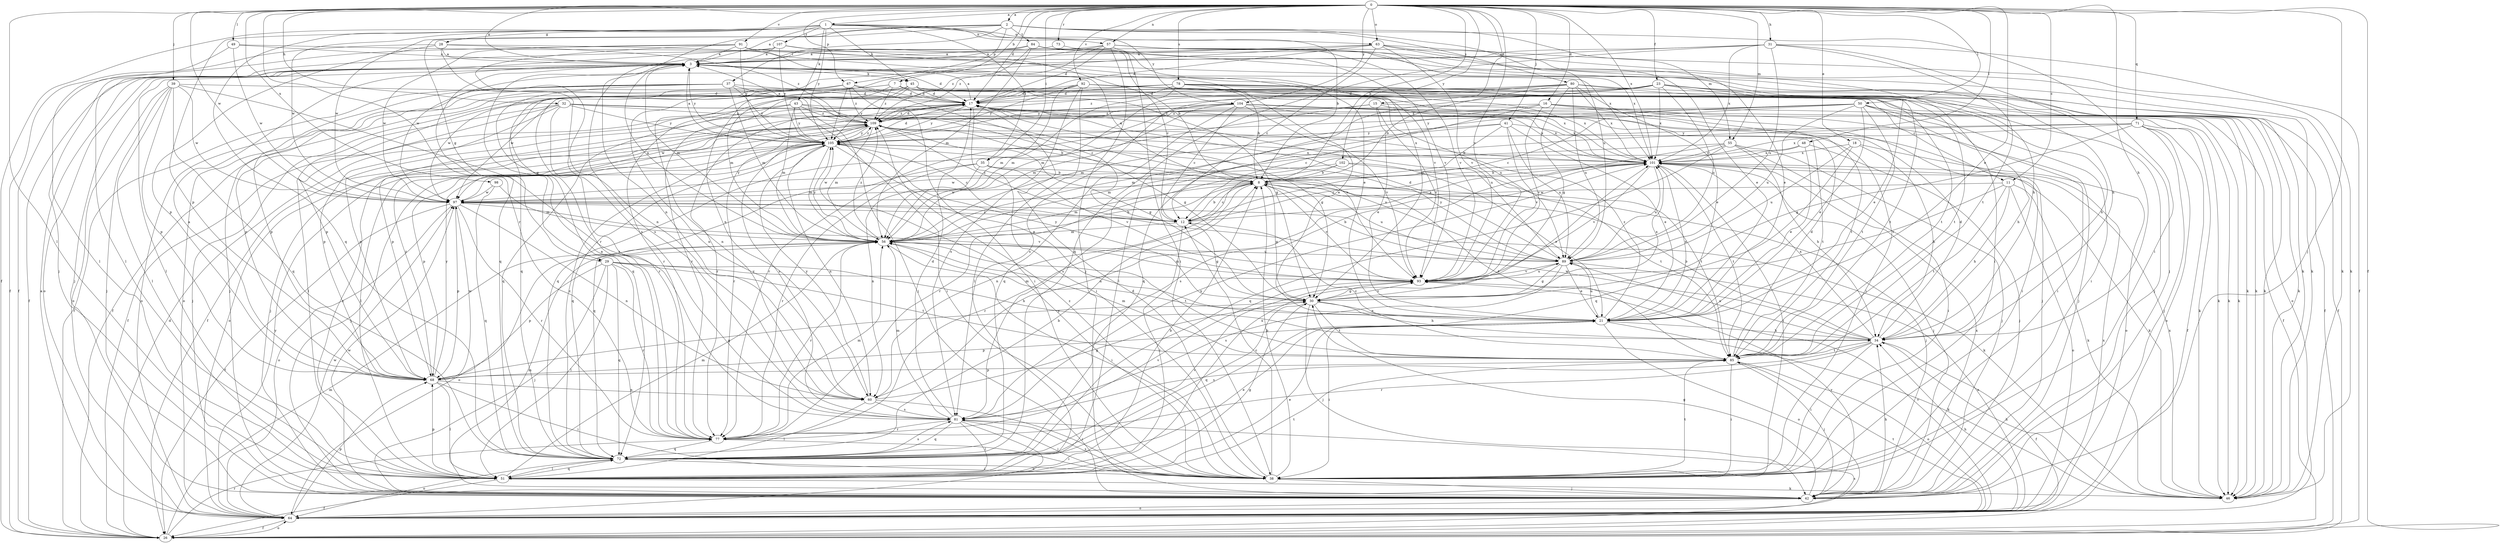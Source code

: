 strict digraph  {
0;
1;
2;
3;
7;
8;
11;
12;
15;
16;
17;
18;
21;
23;
26;
28;
29;
30;
31;
32;
34;
35;
37;
38;
39;
41;
42;
43;
45;
46;
48;
49;
50;
51;
55;
56;
57;
60;
63;
64;
67;
68;
71;
72;
73;
77;
78;
80;
81;
84;
85;
89;
91;
92;
93;
97;
98;
101;
102;
104;
105;
107;
109;
0 -> 1  [label=a];
0 -> 2  [label=a];
0 -> 3  [label=a];
0 -> 7  [label=b];
0 -> 8  [label=b];
0 -> 11  [label=c];
0 -> 15  [label=d];
0 -> 16  [label=d];
0 -> 17  [label=d];
0 -> 18  [label=e];
0 -> 21  [label=e];
0 -> 23  [label=f];
0 -> 26  [label=f];
0 -> 31  [label=h];
0 -> 32  [label=h];
0 -> 34  [label=h];
0 -> 35  [label=i];
0 -> 39  [label=j];
0 -> 41  [label=j];
0 -> 42  [label=j];
0 -> 48  [label=l];
0 -> 49  [label=l];
0 -> 50  [label=l];
0 -> 51  [label=l];
0 -> 55  [label=m];
0 -> 57  [label=n];
0 -> 63  [label=o];
0 -> 67  [label=p];
0 -> 71  [label=q];
0 -> 73  [label=r];
0 -> 77  [label=r];
0 -> 78  [label=s];
0 -> 91  [label=v];
0 -> 92  [label=v];
0 -> 93  [label=v];
0 -> 97  [label=w];
0 -> 98  [label=x];
0 -> 101  [label=x];
0 -> 102  [label=y];
0 -> 104  [label=y];
1 -> 3  [label=a];
1 -> 8  [label=b];
1 -> 26  [label=f];
1 -> 28  [label=g];
1 -> 35  [label=i];
1 -> 43  [label=k];
1 -> 45  [label=k];
1 -> 57  [label=n];
1 -> 63  [label=o];
1 -> 72  [label=q];
1 -> 97  [label=w];
1 -> 104  [label=y];
1 -> 105  [label=y];
1 -> 107  [label=z];
2 -> 29  [label=g];
2 -> 37  [label=i];
2 -> 38  [label=i];
2 -> 55  [label=m];
2 -> 60  [label=n];
2 -> 67  [label=p];
2 -> 68  [label=p];
2 -> 80  [label=s];
2 -> 84  [label=t];
2 -> 89  [label=u];
2 -> 97  [label=w];
3 -> 17  [label=d];
3 -> 21  [label=e];
3 -> 26  [label=f];
3 -> 42  [label=j];
3 -> 45  [label=k];
3 -> 51  [label=l];
3 -> 56  [label=m];
3 -> 64  [label=o];
3 -> 72  [label=q];
3 -> 105  [label=y];
7 -> 11  [label=c];
7 -> 17  [label=d];
7 -> 29  [label=g];
7 -> 30  [label=g];
7 -> 60  [label=n];
7 -> 68  [label=p];
7 -> 109  [label=z];
8 -> 3  [label=a];
8 -> 12  [label=c];
8 -> 30  [label=g];
8 -> 42  [label=j];
8 -> 56  [label=m];
8 -> 77  [label=r];
8 -> 85  [label=t];
8 -> 89  [label=u];
8 -> 93  [label=v];
8 -> 97  [label=w];
11 -> 34  [label=h];
11 -> 46  [label=k];
11 -> 64  [label=o];
11 -> 85  [label=t];
11 -> 93  [label=v];
11 -> 97  [label=w];
12 -> 8  [label=b];
12 -> 30  [label=g];
12 -> 51  [label=l];
12 -> 56  [label=m];
12 -> 101  [label=x];
12 -> 109  [label=z];
15 -> 21  [label=e];
15 -> 46  [label=k];
15 -> 68  [label=p];
15 -> 72  [label=q];
15 -> 93  [label=v];
15 -> 101  [label=x];
15 -> 109  [label=z];
16 -> 12  [label=c];
16 -> 38  [label=i];
16 -> 42  [label=j];
16 -> 56  [label=m];
16 -> 85  [label=t];
16 -> 93  [label=v];
16 -> 109  [label=z];
17 -> 3  [label=a];
17 -> 26  [label=f];
17 -> 30  [label=g];
17 -> 38  [label=i];
17 -> 68  [label=p];
17 -> 77  [label=r];
17 -> 89  [label=u];
17 -> 105  [label=y];
17 -> 109  [label=z];
18 -> 34  [label=h];
18 -> 64  [label=o];
18 -> 72  [label=q];
18 -> 89  [label=u];
18 -> 101  [label=x];
21 -> 34  [label=h];
21 -> 38  [label=i];
21 -> 46  [label=k];
21 -> 56  [label=m];
21 -> 64  [label=o];
21 -> 68  [label=p];
21 -> 89  [label=u];
21 -> 101  [label=x];
21 -> 109  [label=z];
23 -> 17  [label=d];
23 -> 21  [label=e];
23 -> 42  [label=j];
23 -> 46  [label=k];
23 -> 51  [label=l];
23 -> 77  [label=r];
23 -> 85  [label=t];
23 -> 89  [label=u];
23 -> 97  [label=w];
23 -> 101  [label=x];
23 -> 105  [label=y];
26 -> 17  [label=d];
26 -> 56  [label=m];
26 -> 64  [label=o];
26 -> 77  [label=r];
26 -> 81  [label=s];
28 -> 3  [label=a];
28 -> 26  [label=f];
28 -> 68  [label=p];
28 -> 81  [label=s];
28 -> 93  [label=v];
28 -> 109  [label=z];
29 -> 34  [label=h];
29 -> 42  [label=j];
29 -> 51  [label=l];
29 -> 68  [label=p];
29 -> 72  [label=q];
29 -> 77  [label=r];
29 -> 85  [label=t];
29 -> 93  [label=v];
30 -> 21  [label=e];
30 -> 34  [label=h];
30 -> 42  [label=j];
30 -> 72  [label=q];
30 -> 85  [label=t];
30 -> 93  [label=v];
30 -> 101  [label=x];
30 -> 105  [label=y];
31 -> 3  [label=a];
31 -> 26  [label=f];
31 -> 42  [label=j];
31 -> 72  [label=q];
31 -> 85  [label=t];
31 -> 89  [label=u];
31 -> 97  [label=w];
31 -> 101  [label=x];
32 -> 30  [label=g];
32 -> 42  [label=j];
32 -> 46  [label=k];
32 -> 51  [label=l];
32 -> 68  [label=p];
32 -> 77  [label=r];
32 -> 105  [label=y];
32 -> 109  [label=z];
34 -> 8  [label=b];
34 -> 17  [label=d];
34 -> 26  [label=f];
34 -> 38  [label=i];
34 -> 77  [label=r];
34 -> 81  [label=s];
34 -> 85  [label=t];
34 -> 89  [label=u];
34 -> 97  [label=w];
34 -> 101  [label=x];
35 -> 8  [label=b];
35 -> 60  [label=n];
35 -> 72  [label=q];
35 -> 77  [label=r];
35 -> 85  [label=t];
35 -> 93  [label=v];
37 -> 17  [label=d];
37 -> 26  [label=f];
37 -> 42  [label=j];
37 -> 56  [label=m];
37 -> 64  [label=o];
37 -> 68  [label=p];
37 -> 72  [label=q];
37 -> 105  [label=y];
38 -> 8  [label=b];
38 -> 12  [label=c];
38 -> 17  [label=d];
38 -> 42  [label=j];
38 -> 81  [label=s];
38 -> 85  [label=t];
38 -> 105  [label=y];
38 -> 109  [label=z];
39 -> 17  [label=d];
39 -> 42  [label=j];
39 -> 51  [label=l];
39 -> 64  [label=o];
39 -> 68  [label=p];
39 -> 72  [label=q];
39 -> 81  [label=s];
39 -> 97  [label=w];
41 -> 8  [label=b];
41 -> 21  [label=e];
41 -> 56  [label=m];
41 -> 85  [label=t];
41 -> 89  [label=u];
41 -> 93  [label=v];
41 -> 105  [label=y];
42 -> 30  [label=g];
42 -> 34  [label=h];
42 -> 56  [label=m];
42 -> 64  [label=o];
42 -> 93  [label=v];
42 -> 97  [label=w];
42 -> 101  [label=x];
43 -> 26  [label=f];
43 -> 38  [label=i];
43 -> 56  [label=m];
43 -> 72  [label=q];
43 -> 93  [label=v];
43 -> 101  [label=x];
43 -> 105  [label=y];
43 -> 109  [label=z];
45 -> 17  [label=d];
45 -> 26  [label=f];
45 -> 46  [label=k];
45 -> 56  [label=m];
45 -> 72  [label=q];
45 -> 89  [label=u];
45 -> 101  [label=x];
45 -> 105  [label=y];
46 -> 34  [label=h];
46 -> 101  [label=x];
48 -> 21  [label=e];
48 -> 42  [label=j];
48 -> 77  [label=r];
48 -> 101  [label=x];
49 -> 3  [label=a];
49 -> 34  [label=h];
49 -> 51  [label=l];
49 -> 97  [label=w];
50 -> 12  [label=c];
50 -> 21  [label=e];
50 -> 26  [label=f];
50 -> 34  [label=h];
50 -> 38  [label=i];
50 -> 72  [label=q];
50 -> 85  [label=t];
50 -> 89  [label=u];
50 -> 105  [label=y];
50 -> 109  [label=z];
51 -> 8  [label=b];
51 -> 21  [label=e];
51 -> 26  [label=f];
51 -> 30  [label=g];
51 -> 46  [label=k];
51 -> 56  [label=m];
51 -> 68  [label=p];
51 -> 72  [label=q];
51 -> 85  [label=t];
51 -> 101  [label=x];
51 -> 109  [label=z];
55 -> 34  [label=h];
55 -> 38  [label=i];
55 -> 42  [label=j];
55 -> 56  [label=m];
55 -> 72  [label=q];
55 -> 81  [label=s];
55 -> 101  [label=x];
56 -> 3  [label=a];
56 -> 8  [label=b];
56 -> 38  [label=i];
56 -> 64  [label=o];
56 -> 77  [label=r];
56 -> 85  [label=t];
56 -> 89  [label=u];
56 -> 105  [label=y];
56 -> 109  [label=z];
57 -> 3  [label=a];
57 -> 17  [label=d];
57 -> 21  [label=e];
57 -> 38  [label=i];
57 -> 42  [label=j];
57 -> 46  [label=k];
57 -> 60  [label=n];
57 -> 93  [label=v];
57 -> 109  [label=z];
60 -> 30  [label=g];
60 -> 38  [label=i];
60 -> 51  [label=l];
60 -> 81  [label=s];
60 -> 105  [label=y];
63 -> 3  [label=a];
63 -> 12  [label=c];
63 -> 17  [label=d];
63 -> 21  [label=e];
63 -> 38  [label=i];
63 -> 46  [label=k];
63 -> 77  [label=r];
63 -> 93  [label=v];
64 -> 3  [label=a];
64 -> 26  [label=f];
64 -> 34  [label=h];
64 -> 68  [label=p];
64 -> 85  [label=t];
64 -> 93  [label=v];
64 -> 97  [label=w];
64 -> 101  [label=x];
64 -> 105  [label=y];
67 -> 12  [label=c];
67 -> 17  [label=d];
67 -> 38  [label=i];
67 -> 42  [label=j];
67 -> 60  [label=n];
67 -> 64  [label=o];
67 -> 105  [label=y];
67 -> 109  [label=z];
68 -> 3  [label=a];
68 -> 30  [label=g];
68 -> 38  [label=i];
68 -> 51  [label=l];
68 -> 60  [label=n];
68 -> 97  [label=w];
68 -> 105  [label=y];
68 -> 109  [label=z];
71 -> 26  [label=f];
71 -> 30  [label=g];
71 -> 42  [label=j];
71 -> 46  [label=k];
71 -> 64  [label=o];
71 -> 81  [label=s];
71 -> 101  [label=x];
71 -> 105  [label=y];
72 -> 8  [label=b];
72 -> 21  [label=e];
72 -> 38  [label=i];
72 -> 51  [label=l];
72 -> 64  [label=o];
72 -> 81  [label=s];
72 -> 93  [label=v];
72 -> 109  [label=z];
73 -> 3  [label=a];
73 -> 93  [label=v];
77 -> 3  [label=a];
77 -> 38  [label=i];
77 -> 56  [label=m];
77 -> 72  [label=q];
77 -> 93  [label=v];
78 -> 8  [label=b];
78 -> 17  [label=d];
78 -> 26  [label=f];
78 -> 34  [label=h];
78 -> 46  [label=k];
78 -> 56  [label=m];
78 -> 68  [label=p];
78 -> 77  [label=r];
78 -> 85  [label=t];
78 -> 109  [label=z];
80 -> 8  [label=b];
80 -> 17  [label=d];
80 -> 21  [label=e];
80 -> 26  [label=f];
80 -> 30  [label=g];
80 -> 56  [label=m];
80 -> 81  [label=s];
80 -> 85  [label=t];
80 -> 89  [label=u];
80 -> 101  [label=x];
81 -> 17  [label=d];
81 -> 38  [label=i];
81 -> 51  [label=l];
81 -> 56  [label=m];
81 -> 64  [label=o];
81 -> 72  [label=q];
81 -> 77  [label=r];
81 -> 101  [label=x];
84 -> 3  [label=a];
84 -> 12  [label=c];
84 -> 30  [label=g];
84 -> 46  [label=k];
84 -> 56  [label=m];
84 -> 81  [label=s];
84 -> 101  [label=x];
84 -> 109  [label=z];
85 -> 12  [label=c];
85 -> 17  [label=d];
85 -> 38  [label=i];
85 -> 42  [label=j];
85 -> 56  [label=m];
85 -> 64  [label=o];
85 -> 68  [label=p];
89 -> 8  [label=b];
89 -> 17  [label=d];
89 -> 21  [label=e];
89 -> 30  [label=g];
89 -> 64  [label=o];
89 -> 81  [label=s];
89 -> 93  [label=v];
89 -> 105  [label=y];
91 -> 3  [label=a];
91 -> 21  [label=e];
91 -> 26  [label=f];
91 -> 34  [label=h];
91 -> 60  [label=n];
91 -> 97  [label=w];
91 -> 101  [label=x];
91 -> 105  [label=y];
92 -> 17  [label=d];
92 -> 38  [label=i];
92 -> 46  [label=k];
92 -> 51  [label=l];
92 -> 56  [label=m];
92 -> 64  [label=o];
92 -> 81  [label=s];
92 -> 97  [label=w];
92 -> 101  [label=x];
92 -> 105  [label=y];
93 -> 30  [label=g];
93 -> 56  [label=m];
93 -> 89  [label=u];
97 -> 12  [label=c];
97 -> 26  [label=f];
97 -> 46  [label=k];
97 -> 60  [label=n];
97 -> 64  [label=o];
97 -> 68  [label=p];
97 -> 77  [label=r];
97 -> 93  [label=v];
97 -> 105  [label=y];
98 -> 56  [label=m];
98 -> 72  [label=q];
98 -> 97  [label=w];
101 -> 8  [label=b];
101 -> 12  [label=c];
101 -> 38  [label=i];
101 -> 42  [label=j];
101 -> 46  [label=k];
101 -> 60  [label=n];
101 -> 85  [label=t];
101 -> 89  [label=u];
101 -> 93  [label=v];
101 -> 97  [label=w];
102 -> 8  [label=b];
102 -> 21  [label=e];
102 -> 60  [label=n];
102 -> 85  [label=t];
102 -> 97  [label=w];
104 -> 12  [label=c];
104 -> 38  [label=i];
104 -> 42  [label=j];
104 -> 46  [label=k];
104 -> 56  [label=m];
104 -> 72  [label=q];
104 -> 77  [label=r];
104 -> 93  [label=v];
104 -> 97  [label=w];
104 -> 101  [label=x];
104 -> 109  [label=z];
105 -> 3  [label=a];
105 -> 12  [label=c];
105 -> 17  [label=d];
105 -> 21  [label=e];
105 -> 42  [label=j];
105 -> 56  [label=m];
105 -> 60  [label=n];
105 -> 68  [label=p];
105 -> 72  [label=q];
105 -> 89  [label=u];
105 -> 101  [label=x];
105 -> 109  [label=z];
107 -> 3  [label=a];
107 -> 8  [label=b];
107 -> 42  [label=j];
107 -> 46  [label=k];
107 -> 51  [label=l];
107 -> 105  [label=y];
109 -> 3  [label=a];
109 -> 8  [label=b];
109 -> 17  [label=d];
109 -> 30  [label=g];
109 -> 42  [label=j];
109 -> 51  [label=l];
109 -> 56  [label=m];
109 -> 64  [label=o];
109 -> 77  [label=r];
109 -> 81  [label=s];
109 -> 101  [label=x];
109 -> 105  [label=y];
}
